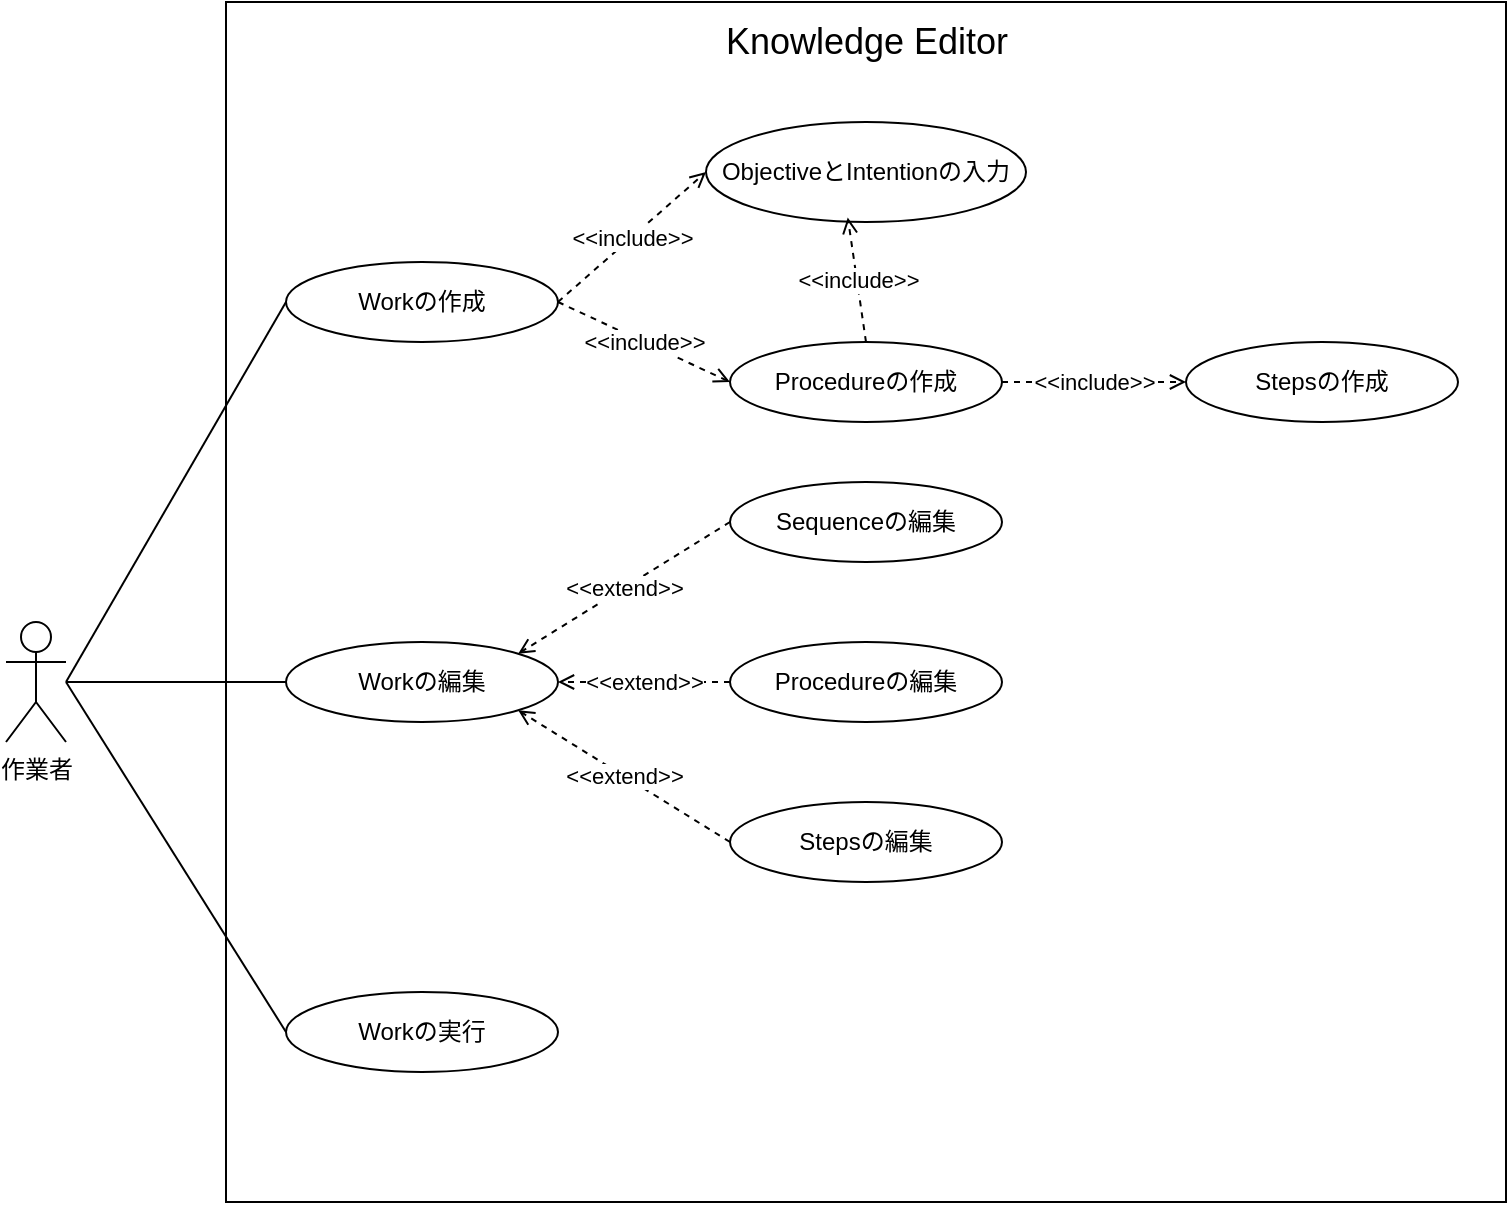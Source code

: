 <mxfile version="14.6.13" type="device"><diagram id="ru0K5hLX97ktV4WmKVhq" name="ページ1"><mxGraphModel dx="1052" dy="772" grid="1" gridSize="10" guides="1" tooltips="1" connect="1" arrows="1" fold="1" page="1" pageScale="1" pageWidth="827" pageHeight="1169" math="0" shadow="0"><root><mxCell id="0"/><mxCell id="1" parent="0"/><mxCell id="VOlbBeWJ9dZ4pLauAJnw-1" value="" style="whiteSpace=wrap;html=1;" parent="1" vertex="1"><mxGeometry x="200" y="70" width="640" height="600" as="geometry"/></mxCell><mxCell id="VOlbBeWJ9dZ4pLauAJnw-2" value="作業者" style="shape=umlActor;verticalLabelPosition=bottom;verticalAlign=top;html=1;outlineConnect=0;" parent="1" vertex="1"><mxGeometry x="90" y="380" width="30" height="60" as="geometry"/></mxCell><mxCell id="VOlbBeWJ9dZ4pLauAJnw-3" value="Workの作成" style="ellipse;whiteSpace=wrap;html=1;" parent="1" vertex="1"><mxGeometry x="230" y="200" width="136" height="40" as="geometry"/></mxCell><mxCell id="VOlbBeWJ9dZ4pLauAJnw-4" value="Workの実行" style="ellipse;whiteSpace=wrap;html=1;" parent="1" vertex="1"><mxGeometry x="230" y="565" width="136" height="40" as="geometry"/></mxCell><mxCell id="VOlbBeWJ9dZ4pLauAJnw-5" value="Workの編集" style="ellipse;whiteSpace=wrap;html=1;" parent="1" vertex="1"><mxGeometry x="230" y="390" width="136" height="40" as="geometry"/></mxCell><mxCell id="VOlbBeWJ9dZ4pLauAJnw-6" value="Procedureの作成" style="ellipse;whiteSpace=wrap;html=1;" parent="1" vertex="1"><mxGeometry x="452" y="240" width="136" height="40" as="geometry"/></mxCell><mxCell id="VOlbBeWJ9dZ4pLauAJnw-7" value="Stepsの作成" style="ellipse;whiteSpace=wrap;html=1;" parent="1" vertex="1"><mxGeometry x="680" y="240" width="136" height="40" as="geometry"/></mxCell><mxCell id="VOlbBeWJ9dZ4pLauAJnw-10" value="ObjectiveとIntentionの入力" style="ellipse;whiteSpace=wrap;html=1;" parent="1" vertex="1"><mxGeometry x="440" y="130" width="160" height="50" as="geometry"/></mxCell><mxCell id="yAd-wQKOmoE9nelitN_p-1" value="Sequenceの編集" style="ellipse;whiteSpace=wrap;html=1;" parent="1" vertex="1"><mxGeometry x="452" y="310" width="136" height="40" as="geometry"/></mxCell><mxCell id="yAd-wQKOmoE9nelitN_p-2" value="Stepsの編集" style="ellipse;whiteSpace=wrap;html=1;" parent="1" vertex="1"><mxGeometry x="452" y="470" width="136" height="40" as="geometry"/></mxCell><mxCell id="yAd-wQKOmoE9nelitN_p-9" value="" style="endArrow=open;html=1;dashed=1;strokeColor=#000000;exitX=1;exitY=0.5;exitDx=0;exitDy=0;entryX=0;entryY=0.5;entryDx=0;entryDy=0;rounded=0;endFill=0;" parent="1" source="VOlbBeWJ9dZ4pLauAJnw-3" target="VOlbBeWJ9dZ4pLauAJnw-10" edge="1"><mxGeometry relative="1" as="geometry"><mxPoint x="366" y="215" as="sourcePoint"/><mxPoint x="390" y="150" as="targetPoint"/></mxGeometry></mxCell><mxCell id="yAd-wQKOmoE9nelitN_p-10" value="&amp;lt;&amp;lt;include&amp;gt;&amp;gt;" style="edgeLabel;resizable=0;html=1;align=center;verticalAlign=middle;" parent="yAd-wQKOmoE9nelitN_p-9" connectable="0" vertex="1"><mxGeometry relative="1" as="geometry"/></mxCell><mxCell id="yAd-wQKOmoE9nelitN_p-12" value="" style="endArrow=open;html=1;dashed=1;strokeColor=#000000;exitX=0.5;exitY=0;exitDx=0;exitDy=0;rounded=0;entryX=0.443;entryY=0.954;entryDx=0;entryDy=0;entryPerimeter=0;endFill=0;" parent="1" source="VOlbBeWJ9dZ4pLauAJnw-6" target="VOlbBeWJ9dZ4pLauAJnw-10" edge="1"><mxGeometry relative="1" as="geometry"><mxPoint x="470" y="230" as="sourcePoint"/><mxPoint x="480" y="180" as="targetPoint"/></mxGeometry></mxCell><mxCell id="yAd-wQKOmoE9nelitN_p-13" value="&amp;lt;&amp;lt;include&amp;gt;&amp;gt;" style="edgeLabel;resizable=0;html=1;align=center;verticalAlign=middle;" parent="yAd-wQKOmoE9nelitN_p-12" connectable="0" vertex="1"><mxGeometry relative="1" as="geometry"/></mxCell><mxCell id="yAd-wQKOmoE9nelitN_p-14" value="" style="endArrow=open;html=1;dashed=1;strokeColor=#000000;entryX=0;entryY=0.5;entryDx=0;entryDy=0;rounded=0;exitX=1;exitY=0.5;exitDx=0;exitDy=0;endFill=0;" parent="1" source="VOlbBeWJ9dZ4pLauAJnw-3" target="VOlbBeWJ9dZ4pLauAJnw-6" edge="1"><mxGeometry relative="1" as="geometry"><mxPoint x="70" y="170" as="sourcePoint"/><mxPoint x="400" y="165" as="targetPoint"/></mxGeometry></mxCell><mxCell id="yAd-wQKOmoE9nelitN_p-15" value="&amp;lt;&amp;lt;include&amp;gt;&amp;gt;" style="edgeLabel;resizable=0;html=1;align=center;verticalAlign=middle;" parent="yAd-wQKOmoE9nelitN_p-14" connectable="0" vertex="1"><mxGeometry relative="1" as="geometry"/></mxCell><mxCell id="yAd-wQKOmoE9nelitN_p-16" value="" style="endArrow=open;html=1;dashed=1;strokeColor=#000000;entryX=0;entryY=0.5;entryDx=0;entryDy=0;rounded=0;exitX=1;exitY=0.5;exitDx=0;exitDy=0;endFill=0;" parent="1" source="VOlbBeWJ9dZ4pLauAJnw-6" target="VOlbBeWJ9dZ4pLauAJnw-7" edge="1"><mxGeometry relative="1" as="geometry"><mxPoint x="376" y="230" as="sourcePoint"/><mxPoint x="424" y="270" as="targetPoint"/></mxGeometry></mxCell><mxCell id="yAd-wQKOmoE9nelitN_p-17" value="&amp;lt;&amp;lt;include&amp;gt;&amp;gt;" style="edgeLabel;resizable=0;html=1;align=center;verticalAlign=middle;" parent="yAd-wQKOmoE9nelitN_p-16" connectable="0" vertex="1"><mxGeometry relative="1" as="geometry"/></mxCell><mxCell id="yAd-wQKOmoE9nelitN_p-18" value="Procedureの編集" style="ellipse;whiteSpace=wrap;html=1;" parent="1" vertex="1"><mxGeometry x="452" y="390" width="136" height="40" as="geometry"/></mxCell><mxCell id="yAd-wQKOmoE9nelitN_p-19" value="" style="endArrow=open;html=1;dashed=1;strokeColor=#000000;exitX=0;exitY=0.5;exitDx=0;exitDy=0;entryX=1;entryY=0;entryDx=0;entryDy=0;rounded=0;endFill=0;" parent="1" source="yAd-wQKOmoE9nelitN_p-1" target="VOlbBeWJ9dZ4pLauAJnw-5" edge="1"><mxGeometry relative="1" as="geometry"><mxPoint x="376" y="230" as="sourcePoint"/><mxPoint x="440" y="165" as="targetPoint"/></mxGeometry></mxCell><mxCell id="yAd-wQKOmoE9nelitN_p-20" value="&amp;lt;&amp;lt;extend&amp;gt;&amp;gt;" style="edgeLabel;resizable=0;html=1;align=center;verticalAlign=middle;" parent="yAd-wQKOmoE9nelitN_p-19" connectable="0" vertex="1"><mxGeometry relative="1" as="geometry"/></mxCell><mxCell id="yAd-wQKOmoE9nelitN_p-21" value="" style="endArrow=open;html=1;dashed=1;strokeColor=#000000;exitX=0;exitY=0.5;exitDx=0;exitDy=0;entryX=1;entryY=0.5;entryDx=0;entryDy=0;rounded=0;endFill=0;" parent="1" source="yAd-wQKOmoE9nelitN_p-18" target="VOlbBeWJ9dZ4pLauAJnw-5" edge="1"><mxGeometry relative="1" as="geometry"><mxPoint x="462" y="340" as="sourcePoint"/><mxPoint x="376" y="420" as="targetPoint"/></mxGeometry></mxCell><mxCell id="yAd-wQKOmoE9nelitN_p-22" value="&amp;lt;&amp;lt;extend&amp;gt;&amp;gt;" style="edgeLabel;resizable=0;html=1;align=center;verticalAlign=middle;" parent="yAd-wQKOmoE9nelitN_p-21" connectable="0" vertex="1"><mxGeometry relative="1" as="geometry"/></mxCell><mxCell id="yAd-wQKOmoE9nelitN_p-23" value="" style="endArrow=open;html=1;dashed=1;strokeColor=#000000;exitX=0;exitY=0.5;exitDx=0;exitDy=0;entryX=1;entryY=1;entryDx=0;entryDy=0;rounded=0;endFill=0;" parent="1" source="yAd-wQKOmoE9nelitN_p-2" target="VOlbBeWJ9dZ4pLauAJnw-5" edge="1"><mxGeometry relative="1" as="geometry"><mxPoint x="472" y="350" as="sourcePoint"/><mxPoint x="386" y="430" as="targetPoint"/></mxGeometry></mxCell><mxCell id="yAd-wQKOmoE9nelitN_p-24" value="&amp;lt;&amp;lt;extend&amp;gt;&amp;gt;" style="edgeLabel;resizable=0;html=1;align=center;verticalAlign=middle;" parent="yAd-wQKOmoE9nelitN_p-23" connectable="0" vertex="1"><mxGeometry relative="1" as="geometry"/></mxCell><mxCell id="yAd-wQKOmoE9nelitN_p-25" value="" style="endArrow=none;html=1;strokeColor=#000000;entryX=0;entryY=0.5;entryDx=0;entryDy=0;" parent="1" target="VOlbBeWJ9dZ4pLauAJnw-3" edge="1"><mxGeometry width="50" height="50" relative="1" as="geometry"><mxPoint x="120" y="410" as="sourcePoint"/><mxPoint x="570" y="430" as="targetPoint"/></mxGeometry></mxCell><mxCell id="yAd-wQKOmoE9nelitN_p-26" value="" style="endArrow=none;html=1;strokeColor=#000000;entryX=0;entryY=0.5;entryDx=0;entryDy=0;" parent="1" source="VOlbBeWJ9dZ4pLauAJnw-2" target="VOlbBeWJ9dZ4pLauAJnw-5" edge="1"><mxGeometry width="50" height="50" relative="1" as="geometry"><mxPoint x="130" y="397.2" as="sourcePoint"/><mxPoint x="240" y="230" as="targetPoint"/></mxGeometry></mxCell><mxCell id="yAd-wQKOmoE9nelitN_p-27" value="" style="endArrow=none;html=1;strokeColor=#000000;entryX=0;entryY=0.5;entryDx=0;entryDy=0;" parent="1" target="VOlbBeWJ9dZ4pLauAJnw-4" edge="1"><mxGeometry width="50" height="50" relative="1" as="geometry"><mxPoint x="120" y="410" as="sourcePoint"/><mxPoint x="240" y="420" as="targetPoint"/></mxGeometry></mxCell><mxCell id="HTFZI0dhEQ-S0MarEu3o-1" value="Knowledge Editor" style="text;html=1;strokeColor=none;fillColor=none;align=center;verticalAlign=middle;whiteSpace=wrap;rounded=0;fontSize=18;" parent="1" vertex="1"><mxGeometry x="432.5" y="80" width="175" height="20" as="geometry"/></mxCell></root></mxGraphModel></diagram></mxfile>